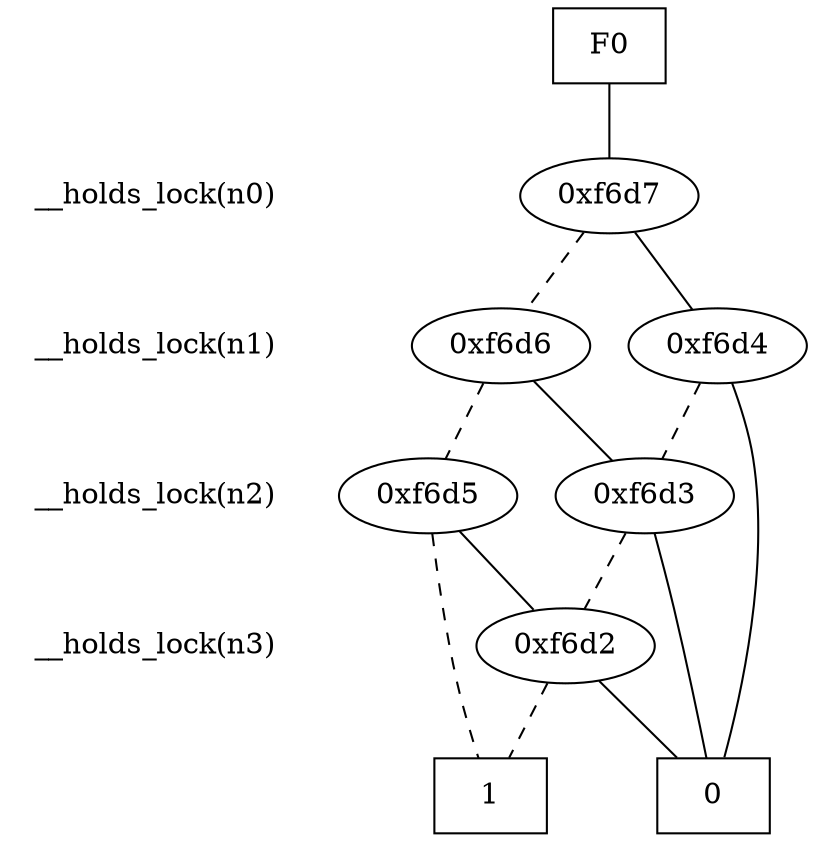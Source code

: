digraph "DD" {
size = "7.5,10"
center = true;
edge [dir = none];
{ node [shape = plaintext];
  edge [style = invis];
  "CONST NODES" [style = invis];
" __holds_lock(n0) " -> " __holds_lock(n1) " -> " __holds_lock(n2) " -> " __holds_lock(n3) " -> "CONST NODES"; 
}
{ rank = same; node [shape = box]; edge [style = invis];
"F0"; }
{ rank = same; " __holds_lock(n0) ";
"0xf6d7";
}
{ rank = same; " __holds_lock(n1) ";
"0xf6d6";
"0xf6d4";
}
{ rank = same; " __holds_lock(n2) ";
"0xf6d5";
"0xf6d3";
}
{ rank = same; " __holds_lock(n3) ";
"0xf6d2";
}
{ rank = same; "CONST NODES";
{ node [shape = box]; "0xb68";
"0xb67";
}
}
"F0" -> "0xf6d7" [style = solid];
"0xf6d7" -> "0xf6d4";
"0xf6d7" -> "0xf6d6" [style = dashed];
"0xf6d6" -> "0xf6d3";
"0xf6d6" -> "0xf6d5" [style = dashed];
"0xf6d4" -> "0xb68";
"0xf6d4" -> "0xf6d3" [style = dashed];
"0xf6d5" -> "0xf6d2";
"0xf6d5" -> "0xb67" [style = dashed];
"0xf6d3" -> "0xb68";
"0xf6d3" -> "0xf6d2" [style = dashed];
"0xf6d2" -> "0xb68";
"0xf6d2" -> "0xb67" [style = dashed];
"0xb68" [label = "0"];
"0xb67" [label = "1"];
}

